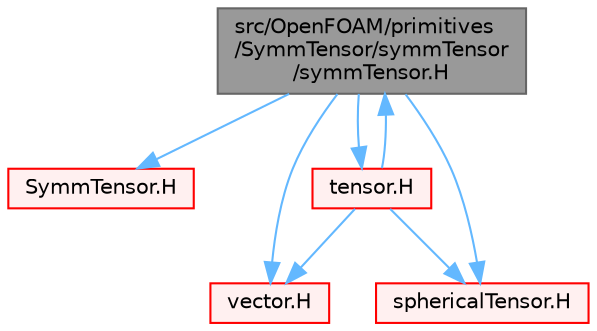 digraph "src/OpenFOAM/primitives/SymmTensor/symmTensor/symmTensor.H"
{
 // LATEX_PDF_SIZE
  bgcolor="transparent";
  edge [fontname=Helvetica,fontsize=10,labelfontname=Helvetica,labelfontsize=10];
  node [fontname=Helvetica,fontsize=10,shape=box,height=0.2,width=0.4];
  Node1 [id="Node000001",label="src/OpenFOAM/primitives\l/SymmTensor/symmTensor\l/symmTensor.H",height=0.2,width=0.4,color="gray40", fillcolor="grey60", style="filled", fontcolor="black",tooltip=" "];
  Node1 -> Node2 [id="edge1_Node000001_Node000002",color="steelblue1",style="solid",tooltip=" "];
  Node2 [id="Node000002",label="SymmTensor.H",height=0.2,width=0.4,color="red", fillcolor="#FFF0F0", style="filled",URL="$SymmTensor_8H.html",tooltip=" "];
  Node1 -> Node86 [id="edge2_Node000001_Node000086",color="steelblue1",style="solid",tooltip=" "];
  Node86 [id="Node000086",label="vector.H",height=0.2,width=0.4,color="red", fillcolor="#FFF0F0", style="filled",URL="$vector_8H.html",tooltip=" "];
  Node1 -> Node87 [id="edge3_Node000001_Node000087",color="steelblue1",style="solid",tooltip=" "];
  Node87 [id="Node000087",label="sphericalTensor.H",height=0.2,width=0.4,color="red", fillcolor="#FFF0F0", style="filled",URL="$sphericalTensor_8H.html",tooltip=" "];
  Node1 -> Node89 [id="edge4_Node000001_Node000089",color="steelblue1",style="solid",tooltip=" "];
  Node89 [id="Node000089",label="tensor.H",height=0.2,width=0.4,color="red", fillcolor="#FFF0F0", style="filled",URL="$tensor_8H.html",tooltip=" "];
  Node89 -> Node86 [id="edge5_Node000089_Node000086",color="steelblue1",style="solid",tooltip=" "];
  Node89 -> Node87 [id="edge6_Node000089_Node000087",color="steelblue1",style="solid",tooltip=" "];
  Node89 -> Node1 [id="edge7_Node000089_Node000001",color="steelblue1",style="solid",tooltip=" "];
}

